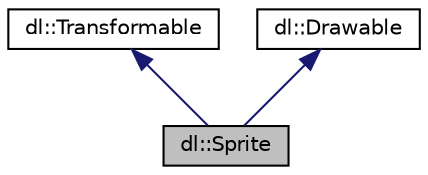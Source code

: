 digraph "dl::Sprite"
{
 // LATEX_PDF_SIZE
  edge [fontname="Helvetica",fontsize="10",labelfontname="Helvetica",labelfontsize="10"];
  node [fontname="Helvetica",fontsize="10",shape=record];
  Node1 [label="dl::Sprite",height=0.2,width=0.4,color="black", fillcolor="grey75", style="filled", fontcolor="black",tooltip="A class used to handle the drawing and transformation of sprites."];
  Node2 -> Node1 [dir="back",color="midnightblue",fontsize="10",style="solid",fontname="Helvetica"];
  Node2 [label="dl::Transformable",height=0.2,width=0.4,color="black", fillcolor="white", style="filled",URL="$classdl_1_1Transformable.html",tooltip="A base class for anything that has a position on the screen."];
  Node3 -> Node1 [dir="back",color="midnightblue",fontsize="10",style="solid",fontname="Helvetica"];
  Node3 [label="dl::Drawable",height=0.2,width=0.4,color="black", fillcolor="white", style="filled",URL="$classdl_1_1Drawable.html",tooltip="The base class for any object that can be drawn to the screen."];
}
